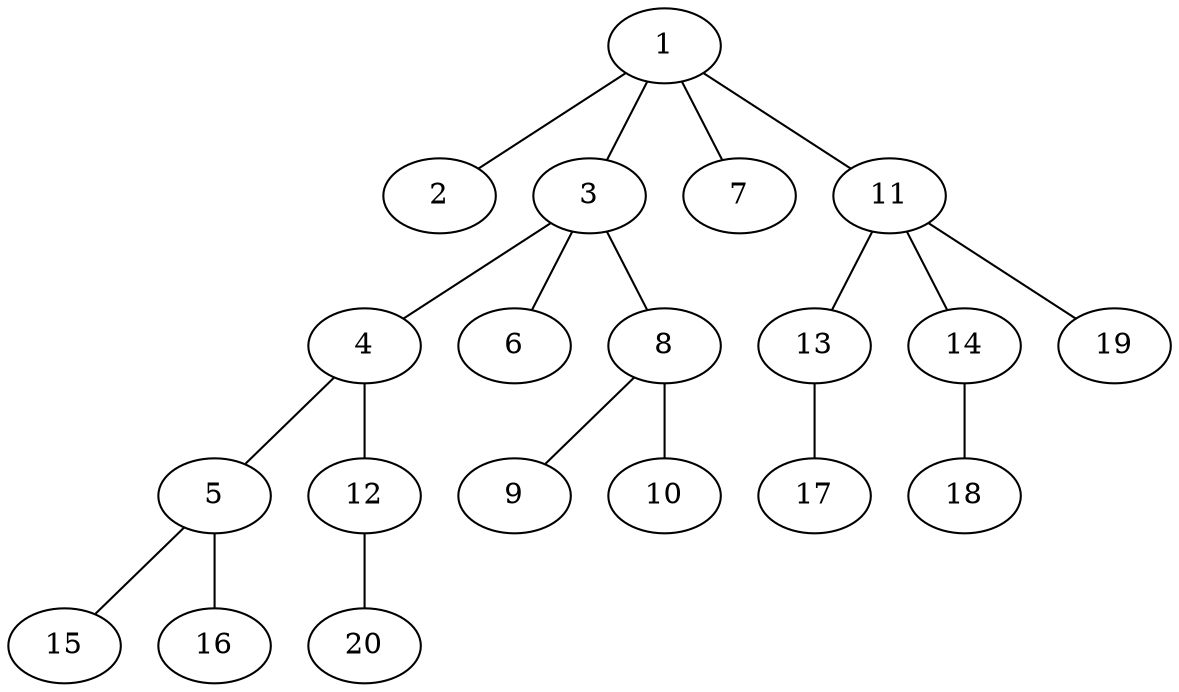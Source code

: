 graph graphname {1--2
1--3
1--7
1--11
3--4
3--6
3--8
4--5
4--12
5--15
5--16
8--9
8--10
11--13
11--14
11--19
12--20
13--17
14--18
}